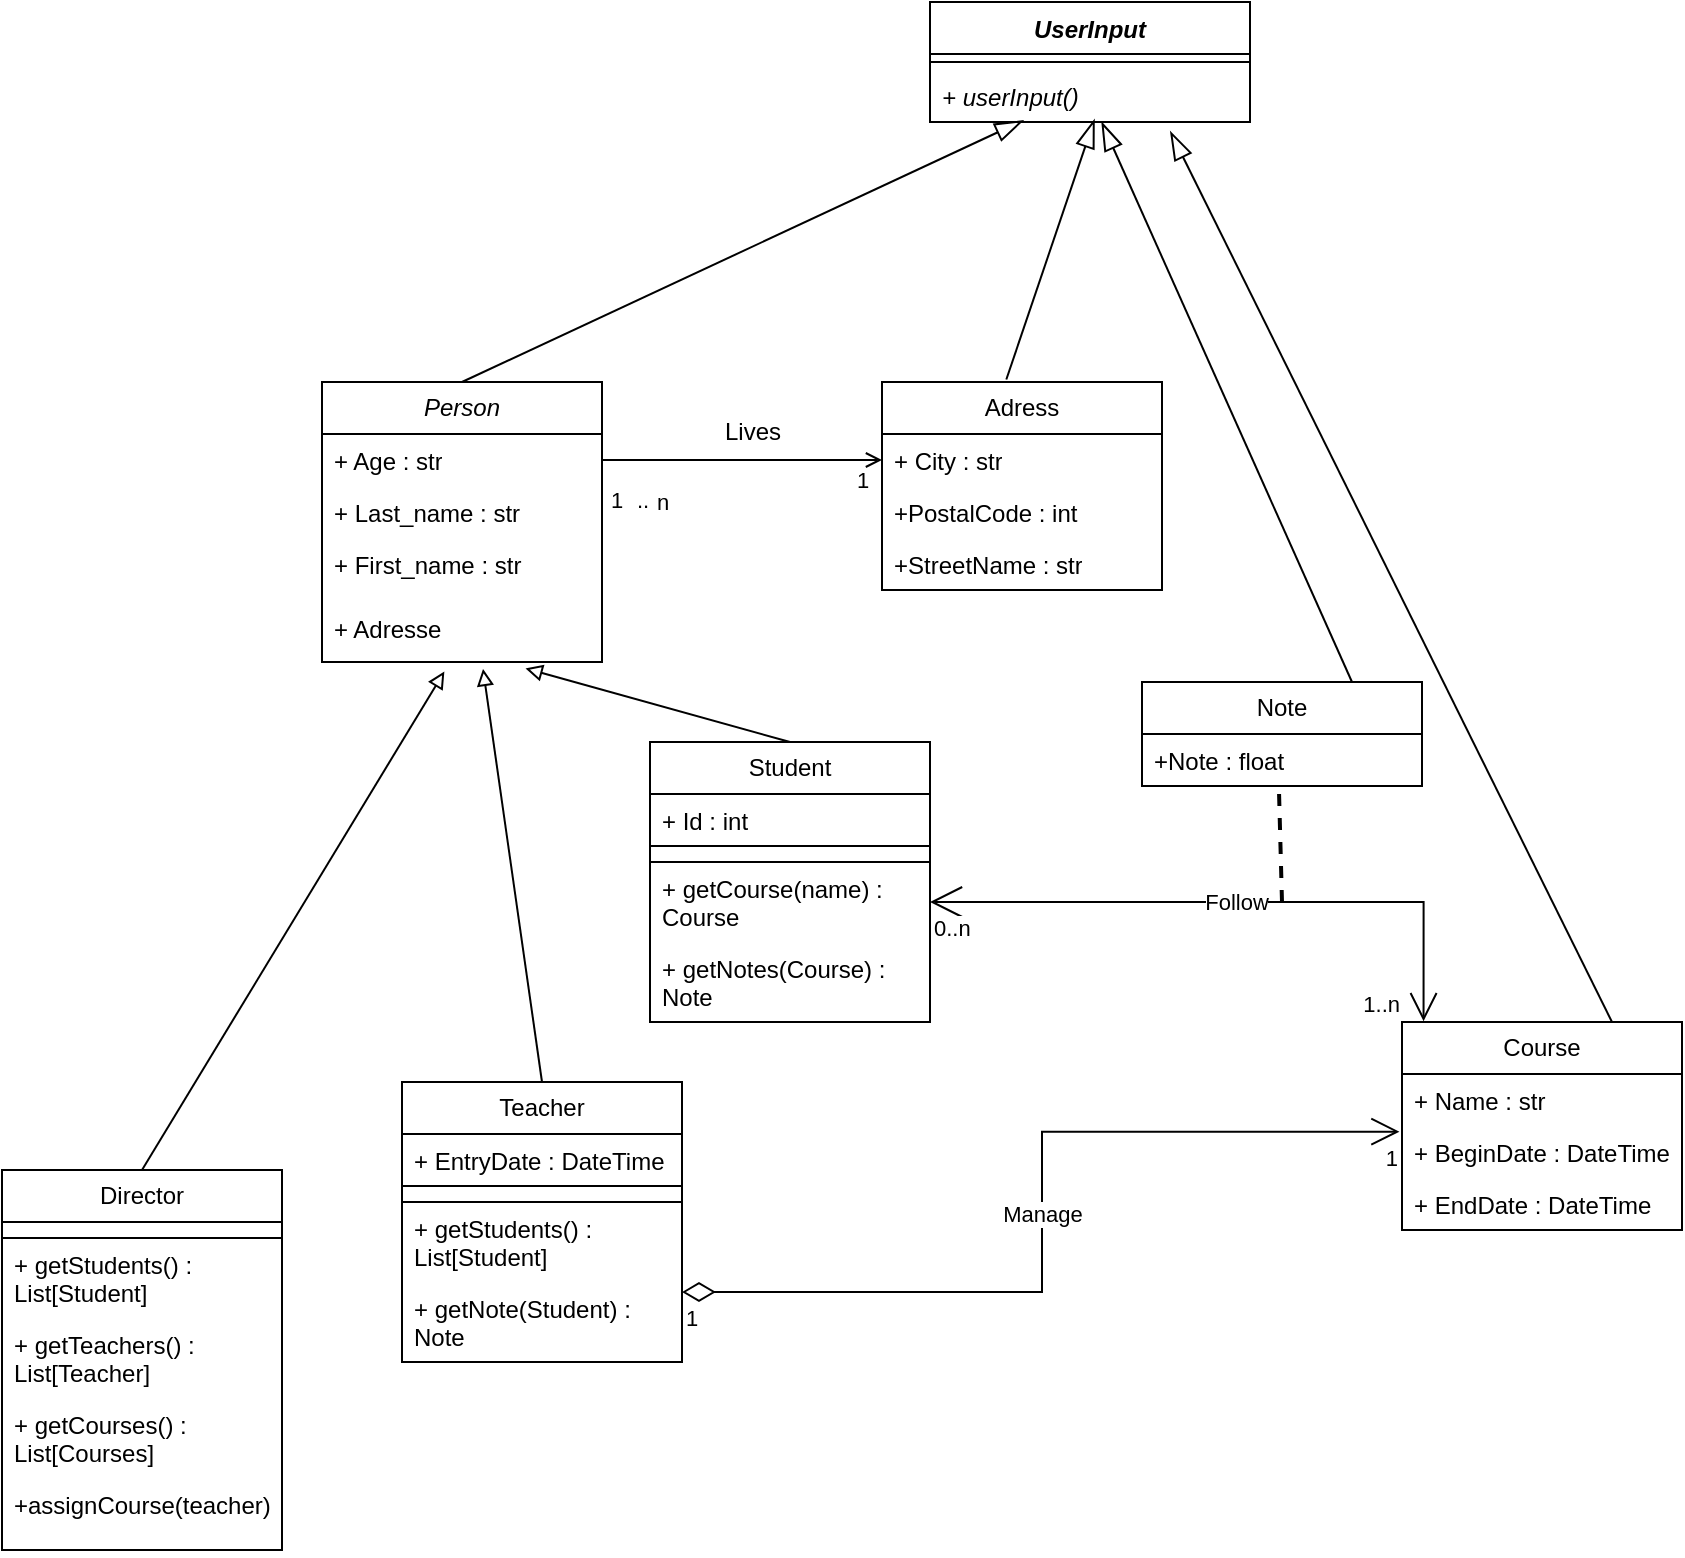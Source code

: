 <mxfile version="22.1.22" type="embed">
  <diagram name="Page-1" id="5e1hApsxt1_k2KYxcRRe">
    <mxGraphModel dx="1553" dy="640" grid="1" gridSize="10" guides="1" tooltips="1" connect="1" arrows="1" fold="1" page="1" pageScale="1" pageWidth="827" pageHeight="1169" math="0" shadow="0">
      <root>
        <mxCell id="0" />
        <mxCell id="1" parent="0" />
        <mxCell id="mFrYlg1bk1QKZE4jiOjr-52" value="&lt;i&gt;Person&lt;/i&gt;" style="swimlane;fontStyle=0;childLayout=stackLayout;horizontal=1;startSize=26;fillColor=none;horizontalStack=0;resizeParent=1;resizeParentMax=0;resizeLast=0;collapsible=1;marginBottom=0;whiteSpace=wrap;html=1;" parent="1" vertex="1">
          <mxGeometry x="110" y="210" width="140" height="140" as="geometry" />
        </mxCell>
        <mxCell id="mFrYlg1bk1QKZE4jiOjr-53" value="+ Age : str" style="text;strokeColor=none;fillColor=none;align=left;verticalAlign=top;spacingLeft=4;spacingRight=4;overflow=hidden;rotatable=0;points=[[0,0.5],[1,0.5]];portConstraint=eastwest;whiteSpace=wrap;html=1;" parent="mFrYlg1bk1QKZE4jiOjr-52" vertex="1">
          <mxGeometry y="26" width="140" height="26" as="geometry" />
        </mxCell>
        <mxCell id="mFrYlg1bk1QKZE4jiOjr-54" value="+ Last_name : str" style="text;strokeColor=none;fillColor=none;align=left;verticalAlign=top;spacingLeft=4;spacingRight=4;overflow=hidden;rotatable=0;points=[[0,0.5],[1,0.5]];portConstraint=eastwest;whiteSpace=wrap;html=1;" parent="mFrYlg1bk1QKZE4jiOjr-52" vertex="1">
          <mxGeometry y="52" width="140" height="26" as="geometry" />
        </mxCell>
        <mxCell id="mFrYlg1bk1QKZE4jiOjr-55" value="+ First_name : str" style="text;strokeColor=none;fillColor=none;align=left;verticalAlign=top;spacingLeft=4;spacingRight=4;overflow=hidden;rotatable=0;points=[[0,0.5],[1,0.5]];portConstraint=eastwest;whiteSpace=wrap;html=1;" parent="mFrYlg1bk1QKZE4jiOjr-52" vertex="1">
          <mxGeometry y="78" width="140" height="32" as="geometry" />
        </mxCell>
        <mxCell id="mFrYlg1bk1QKZE4jiOjr-56" value="+ Adresse" style="text;strokeColor=none;fillColor=none;align=left;verticalAlign=top;spacingLeft=4;spacingRight=4;overflow=hidden;rotatable=0;points=[[0,0.5],[1,0.5]];portConstraint=eastwest;whiteSpace=wrap;html=1;" parent="mFrYlg1bk1QKZE4jiOjr-52" vertex="1">
          <mxGeometry y="110" width="140" height="30" as="geometry" />
        </mxCell>
        <mxCell id="mFrYlg1bk1QKZE4jiOjr-57" value="&lt;span style=&quot;text-align: left;&quot;&gt;Adress&lt;/span&gt;" style="swimlane;fontStyle=0;childLayout=stackLayout;horizontal=1;startSize=26;fillColor=none;horizontalStack=0;resizeParent=1;resizeParentMax=0;resizeLast=0;collapsible=1;marginBottom=0;whiteSpace=wrap;html=1;" parent="1" vertex="1">
          <mxGeometry x="390" y="210" width="140" height="104" as="geometry" />
        </mxCell>
        <mxCell id="mFrYlg1bk1QKZE4jiOjr-58" value="+ City : str" style="text;strokeColor=none;fillColor=none;align=left;verticalAlign=top;spacingLeft=4;spacingRight=4;overflow=hidden;rotatable=0;points=[[0,0.5],[1,0.5]];portConstraint=eastwest;whiteSpace=wrap;html=1;" parent="mFrYlg1bk1QKZE4jiOjr-57" vertex="1">
          <mxGeometry y="26" width="140" height="26" as="geometry" />
        </mxCell>
        <mxCell id="mFrYlg1bk1QKZE4jiOjr-59" value="+PostalCode : int" style="text;strokeColor=none;fillColor=none;align=left;verticalAlign=top;spacingLeft=4;spacingRight=4;overflow=hidden;rotatable=0;points=[[0,0.5],[1,0.5]];portConstraint=eastwest;whiteSpace=wrap;html=1;" parent="mFrYlg1bk1QKZE4jiOjr-57" vertex="1">
          <mxGeometry y="52" width="140" height="26" as="geometry" />
        </mxCell>
        <mxCell id="mFrYlg1bk1QKZE4jiOjr-60" value="+StreetName : str" style="text;strokeColor=none;fillColor=none;align=left;verticalAlign=top;spacingLeft=4;spacingRight=4;overflow=hidden;rotatable=0;points=[[0,0.5],[1,0.5]];portConstraint=eastwest;whiteSpace=wrap;html=1;" parent="mFrYlg1bk1QKZE4jiOjr-57" vertex="1">
          <mxGeometry y="78" width="140" height="26" as="geometry" />
        </mxCell>
        <mxCell id="mFrYlg1bk1QKZE4jiOjr-61" value="" style="endArrow=none;endFill=0;html=1;rounded=0;entryX=1;entryY=0.5;entryDx=0;entryDy=0;exitX=0;exitY=0.5;exitDx=0;exitDy=0;startArrow=open;startFill=0;" parent="1" source="mFrYlg1bk1QKZE4jiOjr-58" target="mFrYlg1bk1QKZE4jiOjr-53" edge="1">
          <mxGeometry width="160" relative="1" as="geometry">
            <mxPoint x="390" y="210" as="sourcePoint" />
            <mxPoint x="380" y="240" as="targetPoint" />
          </mxGeometry>
        </mxCell>
        <mxCell id="mFrYlg1bk1QKZE4jiOjr-63" value="n" style="edgeLabel;html=1;align=center;verticalAlign=middle;resizable=0;points=[];" parent="mFrYlg1bk1QKZE4jiOjr-61" vertex="1" connectable="0">
          <mxGeometry x="-0.79" relative="1" as="geometry">
            <mxPoint x="-96" y="21" as="offset" />
          </mxGeometry>
        </mxCell>
        <mxCell id="mFrYlg1bk1QKZE4jiOjr-65" value="1" style="edgeLabel;html=1;align=center;verticalAlign=middle;resizable=0;points=[];" parent="mFrYlg1bk1QKZE4jiOjr-61" vertex="1" connectable="0">
          <mxGeometry x="0.831" relative="1" as="geometry">
            <mxPoint x="-5" y="20" as="offset" />
          </mxGeometry>
        </mxCell>
        <mxCell id="mFrYlg1bk1QKZE4jiOjr-66" value=".." style="edgeLabel;html=1;align=center;verticalAlign=middle;resizable=0;points=[];" parent="mFrYlg1bk1QKZE4jiOjr-61" vertex="1" connectable="0">
          <mxGeometry x="-0.123" y="1" relative="1" as="geometry">
            <mxPoint x="-59" y="19" as="offset" />
          </mxGeometry>
        </mxCell>
        <mxCell id="mFrYlg1bk1QKZE4jiOjr-67" value="1" style="edgeLabel;html=1;align=center;verticalAlign=middle;resizable=0;points=[];" parent="mFrYlg1bk1QKZE4jiOjr-61" vertex="1" connectable="0">
          <mxGeometry x="0.844" y="2" relative="1" as="geometry">
            <mxPoint x="119" y="8" as="offset" />
          </mxGeometry>
        </mxCell>
        <mxCell id="0-rDXfHknbJrmzrThzKK-1" value="Lives" style="text;html=1;align=center;verticalAlign=middle;resizable=0;points=[];autosize=1;strokeColor=none;fillColor=none;" parent="1" vertex="1">
          <mxGeometry x="300" y="220" width="50" height="30" as="geometry" />
        </mxCell>
        <mxCell id="0-rDXfHknbJrmzrThzKK-2" value="Student" style="swimlane;fontStyle=0;childLayout=stackLayout;horizontal=1;startSize=26;fillColor=none;horizontalStack=0;resizeParent=1;resizeParentMax=0;resizeLast=0;collapsible=1;marginBottom=0;whiteSpace=wrap;html=1;" parent="1" vertex="1">
          <mxGeometry x="274" y="390" width="140" height="140" as="geometry">
            <mxRectangle x="270" y="230" width="80" height="30" as="alternateBounds" />
          </mxGeometry>
        </mxCell>
        <mxCell id="0-rDXfHknbJrmzrThzKK-3" value="+ Id : int" style="text;strokeColor=none;fillColor=none;align=left;verticalAlign=top;spacingLeft=4;spacingRight=4;overflow=hidden;rotatable=0;points=[[0,0.5],[1,0.5]];portConstraint=eastwest;whiteSpace=wrap;html=1;" parent="0-rDXfHknbJrmzrThzKK-2" vertex="1">
          <mxGeometry y="26" width="140" height="26" as="geometry" />
        </mxCell>
        <mxCell id="10" value="" style="rounded=0;whiteSpace=wrap;html=1;" parent="0-rDXfHknbJrmzrThzKK-2" vertex="1">
          <mxGeometry y="52" width="140" height="8" as="geometry" />
        </mxCell>
        <mxCell id="7" value="+ getCourse(name) : Course&lt;br&gt;" style="text;strokeColor=none;fillColor=none;align=left;verticalAlign=top;spacingLeft=4;spacingRight=4;overflow=hidden;rotatable=0;points=[[0,0.5],[1,0.5]];portConstraint=eastwest;whiteSpace=wrap;html=1;" parent="0-rDXfHknbJrmzrThzKK-2" vertex="1">
          <mxGeometry y="60" width="140" height="40" as="geometry" />
        </mxCell>
        <mxCell id="16" value="+ getNotes(Course) : Note" style="text;strokeColor=none;fillColor=none;align=left;verticalAlign=top;spacingLeft=4;spacingRight=4;overflow=hidden;rotatable=0;points=[[0,0.5],[1,0.5]];portConstraint=eastwest;whiteSpace=wrap;html=1;" parent="0-rDXfHknbJrmzrThzKK-2" vertex="1">
          <mxGeometry y="100" width="140" height="40" as="geometry" />
        </mxCell>
        <mxCell id="0-rDXfHknbJrmzrThzKK-6" value="" style="endArrow=block;endFill=0;html=1;rounded=0;entryX=0.727;entryY=1.107;entryDx=0;entryDy=0;entryPerimeter=0;exitX=0.5;exitY=0;exitDx=0;exitDy=0;" parent="1" source="0-rDXfHknbJrmzrThzKK-2" target="mFrYlg1bk1QKZE4jiOjr-56" edge="1">
          <mxGeometry width="160" relative="1" as="geometry">
            <mxPoint x="340" y="360" as="sourcePoint" />
            <mxPoint x="370" y="440" as="targetPoint" />
          </mxGeometry>
        </mxCell>
        <mxCell id="0-rDXfHknbJrmzrThzKK-7" value="Teacher" style="swimlane;fontStyle=0;childLayout=stackLayout;horizontal=1;startSize=26;fillColor=none;horizontalStack=0;resizeParent=1;resizeParentMax=0;resizeLast=0;collapsible=1;marginBottom=0;whiteSpace=wrap;html=1;" parent="1" vertex="1">
          <mxGeometry x="150" y="560" width="140" height="140" as="geometry" />
        </mxCell>
        <mxCell id="0-rDXfHknbJrmzrThzKK-13" value="+ EntryDate : DateTime" style="text;strokeColor=none;fillColor=none;align=left;verticalAlign=top;spacingLeft=4;spacingRight=4;overflow=hidden;rotatable=0;points=[[0,0.5],[1,0.5]];portConstraint=eastwest;whiteSpace=wrap;html=1;" parent="0-rDXfHknbJrmzrThzKK-7" vertex="1">
          <mxGeometry y="26" width="140" height="26" as="geometry" />
        </mxCell>
        <mxCell id="13" value="" style="rounded=0;whiteSpace=wrap;html=1;" parent="0-rDXfHknbJrmzrThzKK-7" vertex="1">
          <mxGeometry y="52" width="140" height="8" as="geometry" />
        </mxCell>
        <mxCell id="14" value="+ getStudents() : List[Student]" style="text;strokeColor=none;fillColor=none;align=left;verticalAlign=top;spacingLeft=4;spacingRight=4;overflow=hidden;rotatable=0;points=[[0,0.5],[1,0.5]];portConstraint=eastwest;whiteSpace=wrap;html=1;" parent="0-rDXfHknbJrmzrThzKK-7" vertex="1">
          <mxGeometry y="60" width="140" height="40" as="geometry" />
        </mxCell>
        <mxCell id="15" value="+ getNote(Student) : Note" style="text;strokeColor=none;fillColor=none;align=left;verticalAlign=top;spacingLeft=4;spacingRight=4;overflow=hidden;rotatable=0;points=[[0,0.5],[1,0.5]];portConstraint=eastwest;whiteSpace=wrap;html=1;" parent="0-rDXfHknbJrmzrThzKK-7" vertex="1">
          <mxGeometry y="100" width="140" height="40" as="geometry" />
        </mxCell>
        <mxCell id="0-rDXfHknbJrmzrThzKK-9" value="" style="endArrow=block;endFill=0;html=1;rounded=0;entryX=0.575;entryY=1.116;entryDx=0;entryDy=0;entryPerimeter=0;exitX=0.5;exitY=0;exitDx=0;exitDy=0;" parent="1" source="0-rDXfHknbJrmzrThzKK-7" target="mFrYlg1bk1QKZE4jiOjr-56" edge="1">
          <mxGeometry width="160" relative="1" as="geometry">
            <mxPoint x="217.5" y="439" as="sourcePoint" />
            <mxPoint x="312.5" y="340" as="targetPoint" />
          </mxGeometry>
        </mxCell>
        <mxCell id="0-rDXfHknbJrmzrThzKK-11" value="Director" style="swimlane;fontStyle=0;childLayout=stackLayout;horizontal=1;startSize=26;fillColor=none;horizontalStack=0;resizeParent=1;resizeParentMax=0;resizeLast=0;collapsible=1;marginBottom=0;whiteSpace=wrap;html=1;" parent="1" vertex="1">
          <mxGeometry x="-50" y="604" width="140" height="190" as="geometry" />
        </mxCell>
        <mxCell id="18" value="" style="rounded=0;whiteSpace=wrap;html=1;" parent="0-rDXfHknbJrmzrThzKK-11" vertex="1">
          <mxGeometry y="26" width="140" height="8" as="geometry" />
        </mxCell>
        <mxCell id="19" value="+ getStudents() : List[Student]" style="text;strokeColor=none;fillColor=none;align=left;verticalAlign=top;spacingLeft=4;spacingRight=4;overflow=hidden;rotatable=0;points=[[0,0.5],[1,0.5]];portConstraint=eastwest;whiteSpace=wrap;html=1;" parent="0-rDXfHknbJrmzrThzKK-11" vertex="1">
          <mxGeometry y="34" width="140" height="40" as="geometry" />
        </mxCell>
        <mxCell id="20" value="+ getTeachers() : List[Teacher]" style="text;strokeColor=none;fillColor=none;align=left;verticalAlign=top;spacingLeft=4;spacingRight=4;overflow=hidden;rotatable=0;points=[[0,0.5],[1,0.5]];portConstraint=eastwest;whiteSpace=wrap;html=1;" parent="0-rDXfHknbJrmzrThzKK-11" vertex="1">
          <mxGeometry y="74" width="140" height="40" as="geometry" />
        </mxCell>
        <mxCell id="21" value="+ getCourses() : List[Courses]" style="text;strokeColor=none;fillColor=none;align=left;verticalAlign=top;spacingLeft=4;spacingRight=4;overflow=hidden;rotatable=0;points=[[0,0.5],[1,0.5]];portConstraint=eastwest;whiteSpace=wrap;html=1;" parent="0-rDXfHknbJrmzrThzKK-11" vertex="1">
          <mxGeometry y="114" width="140" height="40" as="geometry" />
        </mxCell>
        <mxCell id="22" value="+assignCourse(teacher)" style="text;strokeColor=none;fillColor=none;align=left;verticalAlign=top;spacingLeft=4;spacingRight=4;overflow=hidden;rotatable=0;points=[[0,0.5],[1,0.5]];portConstraint=eastwest;whiteSpace=wrap;html=1;" parent="0-rDXfHknbJrmzrThzKK-11" vertex="1">
          <mxGeometry y="154" width="140" height="36" as="geometry" />
        </mxCell>
        <mxCell id="0-rDXfHknbJrmzrThzKK-12" value="" style="endArrow=block;endFill=0;html=1;rounded=0;entryX=0.437;entryY=1.16;entryDx=0;entryDy=0;entryPerimeter=0;exitX=0.5;exitY=0;exitDx=0;exitDy=0;" parent="1" source="0-rDXfHknbJrmzrThzKK-11" target="mFrYlg1bk1QKZE4jiOjr-56" edge="1">
          <mxGeometry width="160" relative="1" as="geometry">
            <mxPoint x="315" y="460" as="sourcePoint" />
            <mxPoint x="240" y="363" as="targetPoint" />
          </mxGeometry>
        </mxCell>
        <mxCell id="0-rDXfHknbJrmzrThzKK-14" value="Course" style="swimlane;fontStyle=0;childLayout=stackLayout;horizontal=1;startSize=26;fillColor=none;horizontalStack=0;resizeParent=1;resizeParentMax=0;resizeLast=0;collapsible=1;marginBottom=0;whiteSpace=wrap;html=1;" parent="1" vertex="1">
          <mxGeometry x="650" y="530" width="140" height="104" as="geometry" />
        </mxCell>
        <mxCell id="0-rDXfHknbJrmzrThzKK-15" value="+ Name : str" style="text;strokeColor=none;fillColor=none;align=left;verticalAlign=top;spacingLeft=4;spacingRight=4;overflow=hidden;rotatable=0;points=[[0,0.5],[1,0.5]];portConstraint=eastwest;whiteSpace=wrap;html=1;" parent="0-rDXfHknbJrmzrThzKK-14" vertex="1">
          <mxGeometry y="26" width="140" height="26" as="geometry" />
        </mxCell>
        <mxCell id="0-rDXfHknbJrmzrThzKK-16" value="+ BeginDate : DateTime" style="text;strokeColor=none;fillColor=none;align=left;verticalAlign=top;spacingLeft=4;spacingRight=4;overflow=hidden;rotatable=0;points=[[0,0.5],[1,0.5]];portConstraint=eastwest;whiteSpace=wrap;html=1;" parent="0-rDXfHknbJrmzrThzKK-14" vertex="1">
          <mxGeometry y="52" width="140" height="26" as="geometry" />
        </mxCell>
        <mxCell id="0-rDXfHknbJrmzrThzKK-17" value="+ EndDate : DateTime" style="text;strokeColor=none;fillColor=none;align=left;verticalAlign=top;spacingLeft=4;spacingRight=4;overflow=hidden;rotatable=0;points=[[0,0.5],[1,0.5]];portConstraint=eastwest;whiteSpace=wrap;html=1;" parent="0-rDXfHknbJrmzrThzKK-14" vertex="1">
          <mxGeometry y="78" width="140" height="26" as="geometry" />
        </mxCell>
        <mxCell id="0-rDXfHknbJrmzrThzKK-18" value="Note" style="swimlane;fontStyle=0;childLayout=stackLayout;horizontal=1;startSize=26;fillColor=none;horizontalStack=0;resizeParent=1;resizeParentMax=0;resizeLast=0;collapsible=1;marginBottom=0;whiteSpace=wrap;html=1;" parent="1" vertex="1">
          <mxGeometry x="520" y="360" width="140" height="52" as="geometry" />
        </mxCell>
        <mxCell id="0-rDXfHknbJrmzrThzKK-19" value="+Note : float" style="text;strokeColor=none;fillColor=none;align=left;verticalAlign=top;spacingLeft=4;spacingRight=4;overflow=hidden;rotatable=0;points=[[0,0.5],[1,0.5]];portConstraint=eastwest;whiteSpace=wrap;html=1;" parent="0-rDXfHknbJrmzrThzKK-18" vertex="1">
          <mxGeometry y="26" width="140" height="26" as="geometry" />
        </mxCell>
        <mxCell id="0-rDXfHknbJrmzrThzKK-23" value="Manage" style="endArrow=open;html=1;endSize=12;startArrow=diamondThin;startSize=14;startFill=0;edgeStyle=orthogonalEdgeStyle;rounded=0;exitX=1;exitY=0.75;exitDx=0;exitDy=0;entryX=-0.009;entryY=0.11;entryDx=0;entryDy=0;entryPerimeter=0;" parent="1" source="0-rDXfHknbJrmzrThzKK-7" target="0-rDXfHknbJrmzrThzKK-16" edge="1">
          <mxGeometry relative="1" as="geometry">
            <mxPoint x="310" y="500" as="sourcePoint" />
            <mxPoint x="470" y="500" as="targetPoint" />
          </mxGeometry>
        </mxCell>
        <mxCell id="0-rDXfHknbJrmzrThzKK-24" value="1" style="edgeLabel;resizable=0;html=1;align=left;verticalAlign=top;" parent="0-rDXfHknbJrmzrThzKK-23" connectable="0" vertex="1">
          <mxGeometry x="-1" relative="1" as="geometry" />
        </mxCell>
        <mxCell id="0-rDXfHknbJrmzrThzKK-25" value="1" style="edgeLabel;resizable=0;html=1;align=right;verticalAlign=top;" parent="0-rDXfHknbJrmzrThzKK-23" connectable="0" vertex="1">
          <mxGeometry x="1" relative="1" as="geometry" />
        </mxCell>
        <mxCell id="0-rDXfHknbJrmzrThzKK-31" value="Follow" style="endArrow=open;html=1;endSize=12;startArrow=open;startSize=14;startFill=0;edgeStyle=orthogonalEdgeStyle;rounded=0;entryX=0.077;entryY=-0.004;entryDx=0;entryDy=0;entryPerimeter=0;exitX=1;exitY=0.5;exitDx=0;exitDy=0;" parent="1" source="7" target="0-rDXfHknbJrmzrThzKK-14" edge="1">
          <mxGeometry relative="1" as="geometry">
            <mxPoint x="430" y="410" as="sourcePoint" />
            <mxPoint x="570" y="480" as="targetPoint" />
          </mxGeometry>
        </mxCell>
        <mxCell id="0-rDXfHknbJrmzrThzKK-32" value="0..n" style="edgeLabel;resizable=0;html=1;align=left;verticalAlign=top;" parent="0-rDXfHknbJrmzrThzKK-31" connectable="0" vertex="1">
          <mxGeometry x="-1" relative="1" as="geometry" />
        </mxCell>
        <mxCell id="0-rDXfHknbJrmzrThzKK-33" value="&lt;div&gt;1..n&lt;/div&gt;&lt;div&gt;&lt;br&gt;&lt;/div&gt;" style="edgeLabel;resizable=0;html=1;align=right;verticalAlign=top;" parent="0-rDXfHknbJrmzrThzKK-31" connectable="0" vertex="1">
          <mxGeometry x="1" relative="1" as="geometry">
            <mxPoint x="-11" y="-22" as="offset" />
          </mxGeometry>
        </mxCell>
        <mxCell id="24" value="" style="endArrow=none;dashed=1;html=1;strokeWidth=2;rounded=0;entryX=0.489;entryY=1.046;entryDx=0;entryDy=0;entryPerimeter=0;" parent="1" target="0-rDXfHknbJrmzrThzKK-19" edge="1">
          <mxGeometry width="50" height="50" relative="1" as="geometry">
            <mxPoint x="590" y="470" as="sourcePoint" />
            <mxPoint x="520" y="440" as="targetPoint" />
          </mxGeometry>
        </mxCell>
        <mxCell id="25" value="&lt;i&gt;UserInput&lt;/i&gt;" style="swimlane;fontStyle=1;align=center;verticalAlign=top;childLayout=stackLayout;horizontal=1;startSize=26;horizontalStack=0;resizeParent=1;resizeParentMax=0;resizeLast=0;collapsible=1;marginBottom=0;whiteSpace=wrap;html=1;" vertex="1" parent="1">
          <mxGeometry x="414" y="20" width="160" height="60" as="geometry" />
        </mxCell>
        <mxCell id="27" value="" style="line;strokeWidth=1;fillColor=none;align=left;verticalAlign=middle;spacingTop=-1;spacingLeft=3;spacingRight=3;rotatable=0;labelPosition=right;points=[];portConstraint=eastwest;strokeColor=inherit;" vertex="1" parent="25">
          <mxGeometry y="26" width="160" height="8" as="geometry" />
        </mxCell>
        <mxCell id="28" value="&lt;i&gt;+ userInput()&lt;/i&gt;" style="text;strokeColor=none;fillColor=none;align=left;verticalAlign=top;spacingLeft=4;spacingRight=4;overflow=hidden;rotatable=0;points=[[0,0.5],[1,0.5]];portConstraint=eastwest;whiteSpace=wrap;html=1;" vertex="1" parent="25">
          <mxGeometry y="34" width="160" height="26" as="geometry" />
        </mxCell>
        <mxCell id="29" value="" style="endArrow=blockThin;endFill=0;endSize=12;html=1;rounded=0;exitX=0.5;exitY=0;exitDx=0;exitDy=0;entryX=0.292;entryY=0.968;entryDx=0;entryDy=0;entryPerimeter=0;" edge="1" parent="1" source="mFrYlg1bk1QKZE4jiOjr-52" target="28">
          <mxGeometry width="160" relative="1" as="geometry">
            <mxPoint x="320" y="210" as="sourcePoint" />
            <mxPoint x="480" y="210" as="targetPoint" />
          </mxGeometry>
        </mxCell>
        <mxCell id="30" value="" style="endArrow=blockThin;endFill=0;endSize=12;html=1;rounded=0;exitX=0.444;exitY=-0.012;exitDx=0;exitDy=0;entryX=0.514;entryY=0.95;entryDx=0;entryDy=0;entryPerimeter=0;exitPerimeter=0;" edge="1" parent="1" source="mFrYlg1bk1QKZE4jiOjr-57" target="28">
          <mxGeometry width="160" relative="1" as="geometry">
            <mxPoint x="283" y="231" as="sourcePoint" />
            <mxPoint x="414" y="90" as="targetPoint" />
          </mxGeometry>
        </mxCell>
        <mxCell id="31" value="" style="endArrow=blockThin;endFill=0;endSize=12;html=1;rounded=0;exitX=0.75;exitY=0;exitDx=0;exitDy=0;" edge="1" parent="1" source="0-rDXfHknbJrmzrThzKK-18" target="28">
          <mxGeometry width="160" relative="1" as="geometry">
            <mxPoint x="656" y="240" as="sourcePoint" />
            <mxPoint x="550" y="100" as="targetPoint" />
          </mxGeometry>
        </mxCell>
        <mxCell id="32" value="" style="endArrow=blockThin;endFill=0;endSize=12;html=1;rounded=0;exitX=0.75;exitY=0;exitDx=0;exitDy=0;entryX=0.751;entryY=1.181;entryDx=0;entryDy=0;entryPerimeter=0;" edge="1" parent="1" source="0-rDXfHknbJrmzrThzKK-14" target="28">
          <mxGeometry width="160" relative="1" as="geometry">
            <mxPoint x="809" y="510" as="sourcePoint" />
            <mxPoint x="670" y="230" as="targetPoint" />
          </mxGeometry>
        </mxCell>
      </root>
    </mxGraphModel>
  </diagram>
</mxfile>
